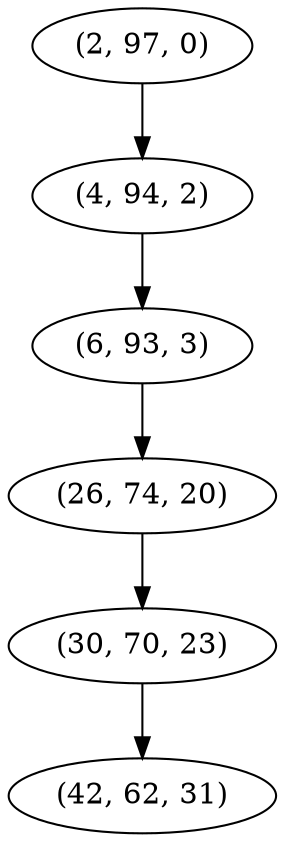 digraph tree {
    "(2, 97, 0)";
    "(4, 94, 2)";
    "(6, 93, 3)";
    "(26, 74, 20)";
    "(30, 70, 23)";
    "(42, 62, 31)";
    "(2, 97, 0)" -> "(4, 94, 2)";
    "(4, 94, 2)" -> "(6, 93, 3)";
    "(6, 93, 3)" -> "(26, 74, 20)";
    "(26, 74, 20)" -> "(30, 70, 23)";
    "(30, 70, 23)" -> "(42, 62, 31)";
}

